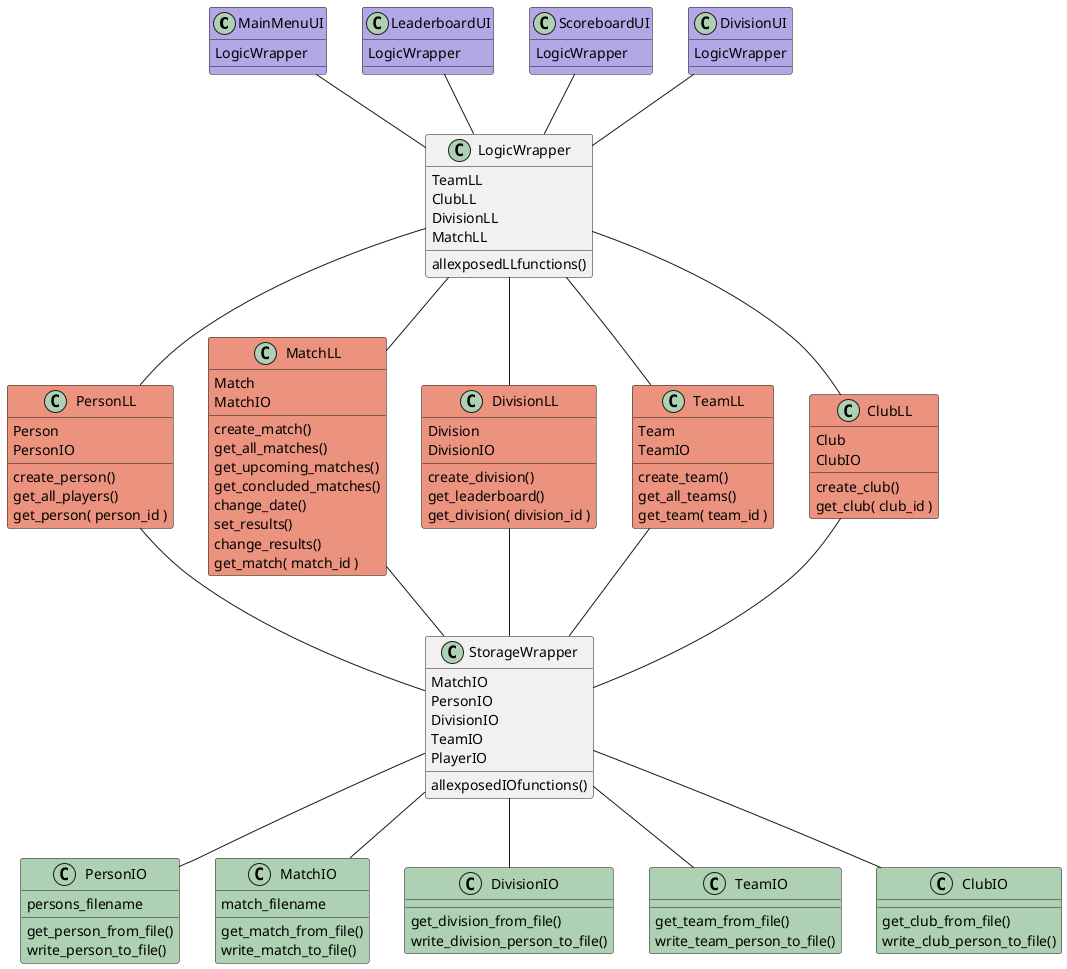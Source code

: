 @startuml

class MainMenuUI  #B4a7e5 {
    LogicWrapper
}
class LeaderboardUI #B4a7e5 {
    LogicWrapper
}
class ScoreboardUI #B4a7e5 {
    LogicWrapper
}
class DivisionUI #B4a7e5 {
    LogicWrapper
}

class PersonLL #EB937F{
    Person
    PersonIO
    create_person()
    get_all_players()
    get_person( person_id )   
}

class MatchLL #EB937F{
    Match
    MatchIO
    create_match()
    get_all_matches()
    get_upcoming_matches()
    get_concluded_matches()
    change_date()
    set_results()
    change_results()
    get_match( match_id )   
}

class DivisionLL #EB937F {
    Division
    DivisionIO
    create_division()
    get_leaderboard()
    get_division( division_id )
}

class TeamLL #EB937F{
    Team
    TeamIO
    create_team()
    get_all_teams()
    get_team( team_id )
}

class ClubLL #EB937F {
    Club
    ClubIO
    create_club()
    get_club( club_id )
}

class LogicWrapper{
    TeamLL
    ClubLL
    DivisionLL
    MatchLL
    allexposedLLfunctions()
}



LogicWrapper -- TeamLL
LogicWrapper -- PersonLL
LogicWrapper -- ClubLL
LogicWrapper -- DivisionLL
LogicWrapper -- MatchLL

MainMenuUI  --  LogicWrapper
LeaderboardUI -- LogicWrapper
ScoreboardUI -- LogicWrapper
DivisionUI -- LogicWrapper

PersonLL -- StorageWrapper 
TeamLL -- StorageWrapper 
ClubLL -- StorageWrapper 
DivisionLL -- StorageWrapper 
MatchLL -- StorageWrapper 

/'
Storage layer
'/
class StorageWrapper{
    MatchIO
    PersonIO
    DivisionIO
    TeamIO
    PlayerIO
    allexposedIOfunctions()

}

class PersonIO #ADD1b2{
    persons_filename
    get_person_from_file()
    write_person_to_file()

}
class MatchIO #ADD1b2{
    match_filename
    get_match_from_file()
    write_match_to_file()

}
class DivisionIO #ADD1b2{
    get_division_from_file()
    write_division_person_to_file()
}
class TeamIO  #ADD1b2  {
    get_team_from_file()
    write_team_person_to_file()
}
class ClubIO  #ADD1b2 {
    get_club_from_file()
    write_club_person_to_file()

}

StorageWrapper -- MatchIO
StorageWrapper -- PersonIO
StorageWrapper -- DivisionIO
StorageWrapper -- TeamIO
StorageWrapper -- ClubIO

@enduml